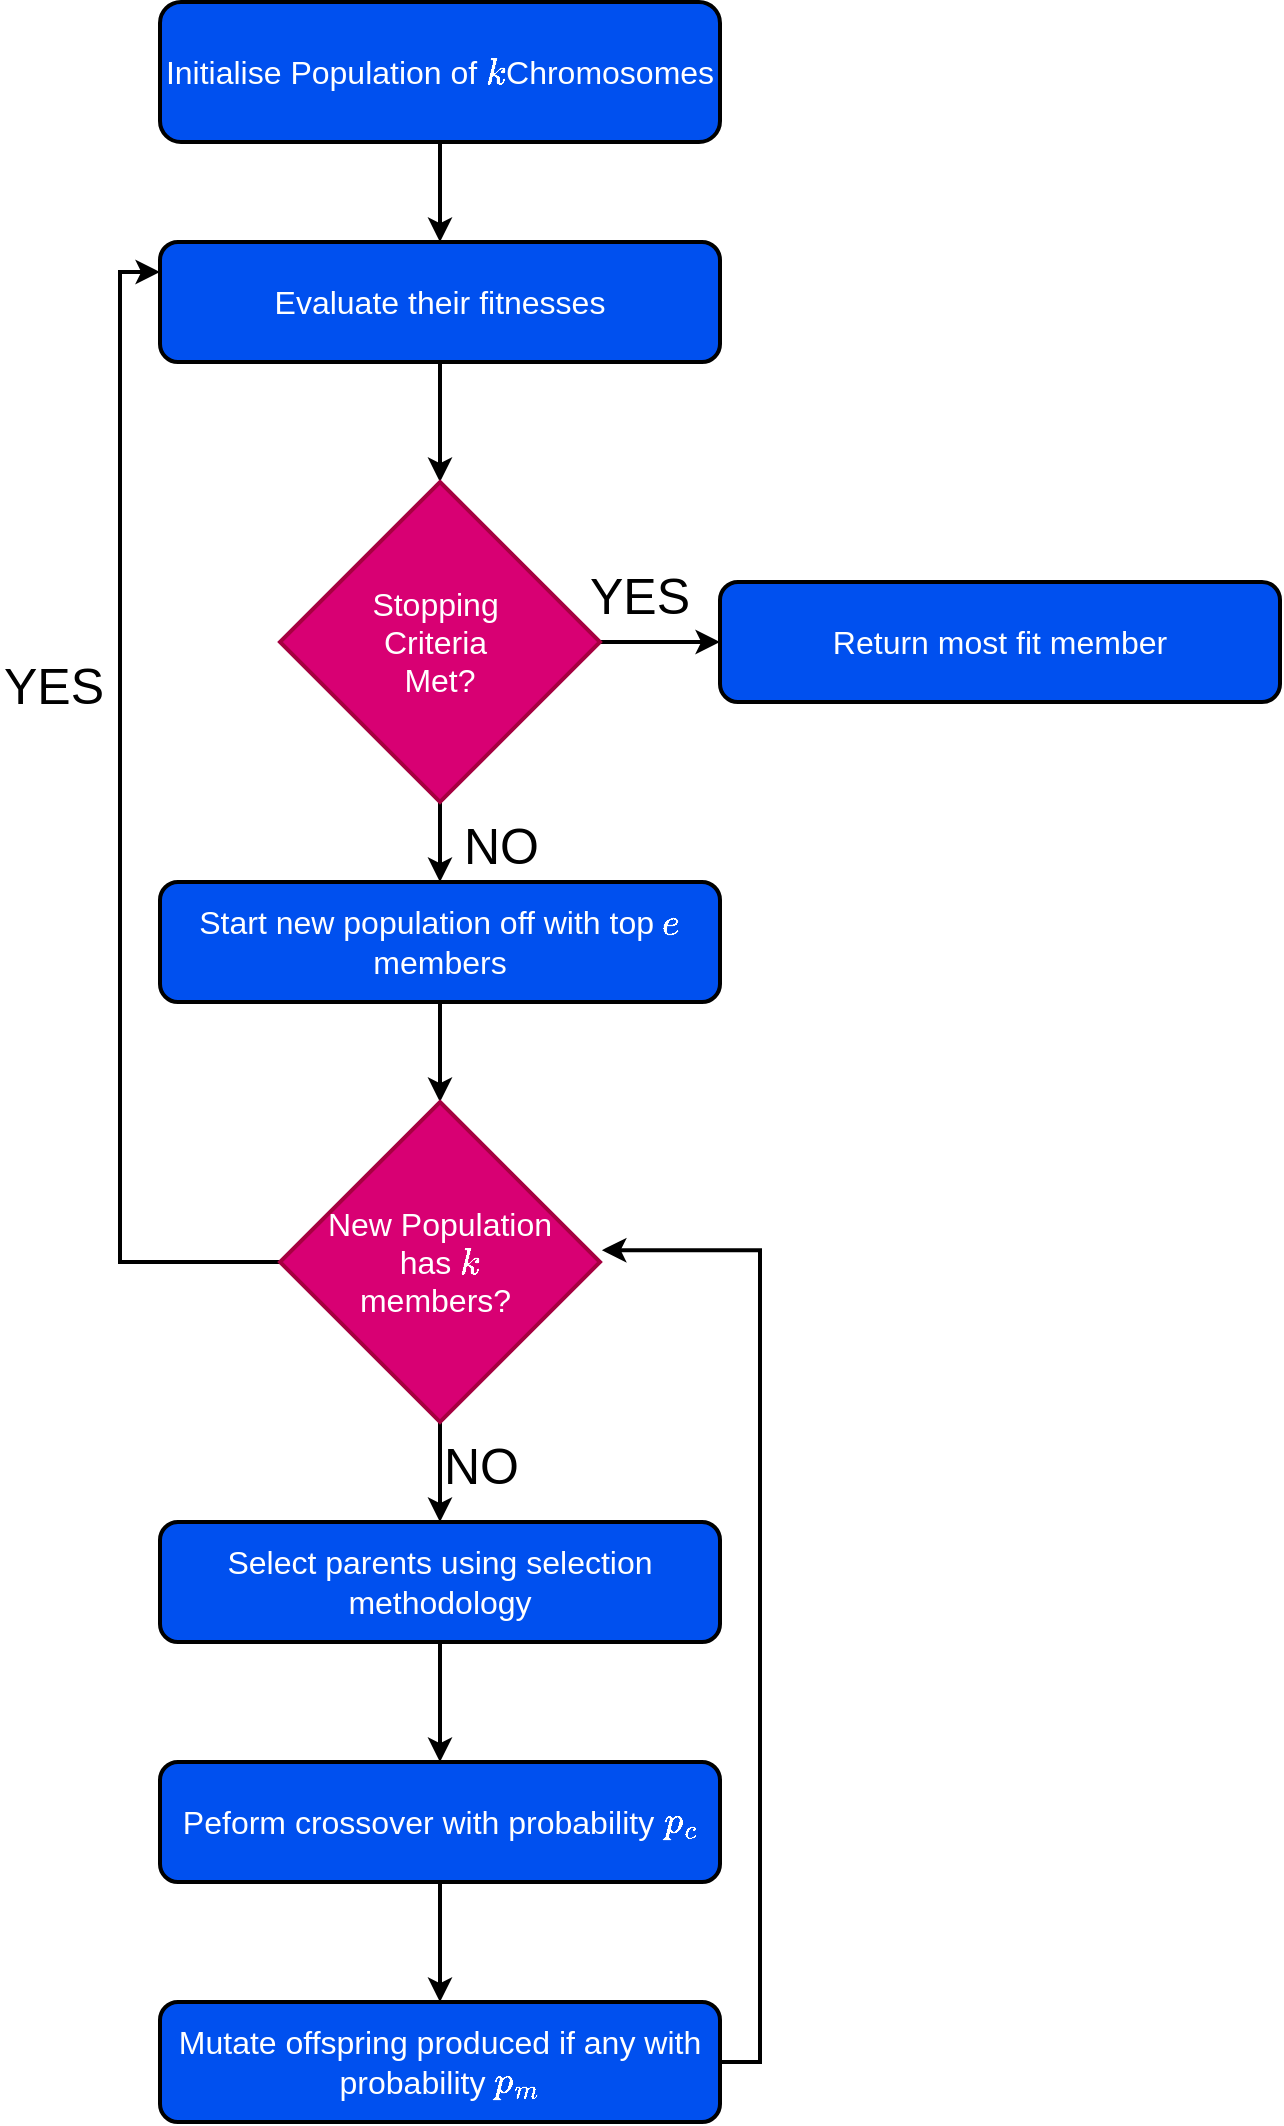 <mxfile version="12.1.7" type="device" pages="1"><diagram id="uFiCwWbGMG_GNOJp8hIe" name="Page-1"><mxGraphModel dx="932" dy="615" grid="1" gridSize="10" guides="1" tooltips="1" connect="1" arrows="1" fold="1" page="1" pageScale="1" pageWidth="827" pageHeight="1169" math="1" shadow="0"><root><mxCell id="0"/><mxCell id="1" parent="0"/><mxCell id="FmkcdWz3yP6dKPY8Gmtd-4" style="edgeStyle=orthogonalEdgeStyle;rounded=0;orthogonalLoop=1;jettySize=auto;html=1;exitX=0.5;exitY=1;exitDx=0;exitDy=0;entryX=0.5;entryY=0;entryDx=0;entryDy=0;strokeWidth=2;" edge="1" parent="1" source="FmkcdWz3yP6dKPY8Gmtd-1" target="FmkcdWz3yP6dKPY8Gmtd-2"><mxGeometry relative="1" as="geometry"/></mxCell><mxCell id="FmkcdWz3yP6dKPY8Gmtd-1" value="&lt;font style=&quot;font-size: 16px&quot;&gt;Initialise Population of `k&lt;br&gt;`Chromosomes&lt;/font&gt;" style="rounded=1;whiteSpace=wrap;html=1;fillColor=#0050ef;strokeColor=#000000;fontColor=#ffffff;strokeWidth=2;" vertex="1" parent="1"><mxGeometry x="200" y="40" width="280" height="70" as="geometry"/></mxCell><mxCell id="FmkcdWz3yP6dKPY8Gmtd-5" style="edgeStyle=orthogonalEdgeStyle;rounded=0;orthogonalLoop=1;jettySize=auto;html=1;exitX=0.5;exitY=1;exitDx=0;exitDy=0;entryX=0.5;entryY=0;entryDx=0;entryDy=0;strokeWidth=2;" edge="1" parent="1" source="FmkcdWz3yP6dKPY8Gmtd-2"><mxGeometry relative="1" as="geometry"><mxPoint x="340" y="280" as="targetPoint"/></mxGeometry></mxCell><mxCell id="FmkcdWz3yP6dKPY8Gmtd-2" value="&lt;span style=&quot;font-size: 16px&quot;&gt;Evaluate their fitnesses&lt;/span&gt;" style="rounded=1;whiteSpace=wrap;html=1;fillColor=#0050ef;strokeColor=#000000;fontColor=#ffffff;strokeWidth=2;" vertex="1" parent="1"><mxGeometry x="200" y="160" width="280" height="60" as="geometry"/></mxCell><mxCell id="FmkcdWz3yP6dKPY8Gmtd-7" style="edgeStyle=orthogonalEdgeStyle;rounded=0;orthogonalLoop=1;jettySize=auto;html=1;exitX=1;exitY=0.5;exitDx=0;exitDy=0;strokeWidth=2;" edge="1" parent="1" source="FmkcdWz3yP6dKPY8Gmtd-6"><mxGeometry relative="1" as="geometry"><mxPoint x="480" y="360" as="targetPoint"/></mxGeometry></mxCell><mxCell id="FmkcdWz3yP6dKPY8Gmtd-9" style="edgeStyle=orthogonalEdgeStyle;rounded=0;orthogonalLoop=1;jettySize=auto;html=1;exitX=0.5;exitY=1;exitDx=0;exitDy=0;strokeWidth=2;" edge="1" parent="1" source="FmkcdWz3yP6dKPY8Gmtd-6"><mxGeometry relative="1" as="geometry"><mxPoint x="340" y="480" as="targetPoint"/></mxGeometry></mxCell><mxCell id="FmkcdWz3yP6dKPY8Gmtd-6" value="&lt;font style=&quot;font-size: 16px&quot;&gt;Stopping&amp;nbsp;&lt;br&gt;Criteria&amp;nbsp;&lt;br&gt;Met?&lt;/font&gt;" style="rhombus;whiteSpace=wrap;html=1;strokeColor=#A50040;strokeWidth=2;fillColor=#d80073;fontColor=#ffffff;" vertex="1" parent="1"><mxGeometry x="260" y="280" width="160" height="160" as="geometry"/></mxCell><mxCell id="FmkcdWz3yP6dKPY8Gmtd-8" value="&lt;span style=&quot;font-size: 16px&quot;&gt;Return most fit member&lt;/span&gt;" style="rounded=1;whiteSpace=wrap;html=1;fillColor=#0050ef;strokeColor=#000000;fontColor=#ffffff;strokeWidth=2;" vertex="1" parent="1"><mxGeometry x="480" y="330" width="280" height="60" as="geometry"/></mxCell><mxCell id="FmkcdWz3yP6dKPY8Gmtd-12" style="edgeStyle=orthogonalEdgeStyle;rounded=0;orthogonalLoop=1;jettySize=auto;html=1;exitX=0.5;exitY=1;exitDx=0;exitDy=0;entryX=0.5;entryY=0;entryDx=0;entryDy=0;strokeWidth=2;" edge="1" parent="1" source="FmkcdWz3yP6dKPY8Gmtd-10" target="FmkcdWz3yP6dKPY8Gmtd-11"><mxGeometry relative="1" as="geometry"/></mxCell><mxCell id="FmkcdWz3yP6dKPY8Gmtd-10" value="&lt;span style=&quot;font-size: 16px&quot;&gt;Start new population off with top `e` members&lt;/span&gt;" style="rounded=1;whiteSpace=wrap;html=1;fillColor=#0050ef;strokeColor=#000000;fontColor=#ffffff;strokeWidth=2;" vertex="1" parent="1"><mxGeometry x="200" y="480" width="280" height="60" as="geometry"/></mxCell><mxCell id="FmkcdWz3yP6dKPY8Gmtd-13" style="edgeStyle=orthogonalEdgeStyle;rounded=0;orthogonalLoop=1;jettySize=auto;html=1;exitX=0;exitY=0.5;exitDx=0;exitDy=0;strokeWidth=2;entryX=0;entryY=0.25;entryDx=0;entryDy=0;" edge="1" parent="1" source="FmkcdWz3yP6dKPY8Gmtd-11" target="FmkcdWz3yP6dKPY8Gmtd-2"><mxGeometry relative="1" as="geometry"><mxPoint x="70" y="520" as="targetPoint"/></mxGeometry></mxCell><mxCell id="FmkcdWz3yP6dKPY8Gmtd-14" style="edgeStyle=orthogonalEdgeStyle;rounded=0;orthogonalLoop=1;jettySize=auto;html=1;exitX=0.5;exitY=1;exitDx=0;exitDy=0;strokeWidth=2;" edge="1" parent="1" source="FmkcdWz3yP6dKPY8Gmtd-11"><mxGeometry relative="1" as="geometry"><mxPoint x="340" y="800" as="targetPoint"/></mxGeometry></mxCell><mxCell id="FmkcdWz3yP6dKPY8Gmtd-11" value="&lt;span style=&quot;font-size: 16px&quot;&gt;New Population&lt;br&gt;&amp;nbsp;has `k`&amp;nbsp;&lt;br&gt;members?&amp;nbsp;&lt;br&gt;&lt;/span&gt;" style="rhombus;whiteSpace=wrap;html=1;strokeColor=#A50040;strokeWidth=2;fillColor=#d80073;fontColor=#ffffff;" vertex="1" parent="1"><mxGeometry x="260" y="590" width="160" height="160" as="geometry"/></mxCell><mxCell id="FmkcdWz3yP6dKPY8Gmtd-16" style="edgeStyle=orthogonalEdgeStyle;rounded=0;orthogonalLoop=1;jettySize=auto;html=1;exitX=0.5;exitY=1;exitDx=0;exitDy=0;strokeWidth=2;" edge="1" parent="1" source="FmkcdWz3yP6dKPY8Gmtd-15"><mxGeometry relative="1" as="geometry"><mxPoint x="340" y="920" as="targetPoint"/></mxGeometry></mxCell><mxCell id="FmkcdWz3yP6dKPY8Gmtd-15" value="&lt;span style=&quot;font-size: 16px&quot;&gt;Select parents using selection methodology&lt;/span&gt;" style="rounded=1;whiteSpace=wrap;html=1;fillColor=#0050ef;strokeColor=#000000;fontColor=#ffffff;strokeWidth=2;" vertex="1" parent="1"><mxGeometry x="200" y="800" width="280" height="60" as="geometry"/></mxCell><mxCell id="FmkcdWz3yP6dKPY8Gmtd-18" style="edgeStyle=orthogonalEdgeStyle;rounded=0;orthogonalLoop=1;jettySize=auto;html=1;exitX=0.5;exitY=1;exitDx=0;exitDy=0;strokeWidth=2;" edge="1" parent="1" source="FmkcdWz3yP6dKPY8Gmtd-17"><mxGeometry relative="1" as="geometry"><mxPoint x="340" y="1040" as="targetPoint"/></mxGeometry></mxCell><mxCell id="FmkcdWz3yP6dKPY8Gmtd-17" value="&lt;span style=&quot;font-size: 16px&quot;&gt;Peform crossover with probability `p_c`&lt;/span&gt;" style="rounded=1;whiteSpace=wrap;html=1;fillColor=#0050ef;strokeColor=#000000;fontColor=#ffffff;strokeWidth=2;" vertex="1" parent="1"><mxGeometry x="200" y="920" width="280" height="60" as="geometry"/></mxCell><mxCell id="FmkcdWz3yP6dKPY8Gmtd-20" style="edgeStyle=orthogonalEdgeStyle;rounded=0;orthogonalLoop=1;jettySize=auto;html=1;exitX=1;exitY=0.5;exitDx=0;exitDy=0;entryX=1.006;entryY=0.463;entryDx=0;entryDy=0;entryPerimeter=0;strokeWidth=2;" edge="1" parent="1" source="FmkcdWz3yP6dKPY8Gmtd-19" target="FmkcdWz3yP6dKPY8Gmtd-11"><mxGeometry relative="1" as="geometry"/></mxCell><mxCell id="FmkcdWz3yP6dKPY8Gmtd-19" value="&lt;span style=&quot;font-size: 16px&quot;&gt;Mutate offspring produced if any with probability `p_m`&lt;/span&gt;" style="rounded=1;whiteSpace=wrap;html=1;fillColor=#0050ef;strokeColor=#000000;fontColor=#ffffff;strokeWidth=2;" vertex="1" parent="1"><mxGeometry x="200" y="1040" width="280" height="60" as="geometry"/></mxCell><mxCell id="FmkcdWz3yP6dKPY8Gmtd-21" value="&lt;font style=&quot;font-size: 25px&quot;&gt;YES&lt;/font&gt;" style="text;html=1;" vertex="1" parent="1"><mxGeometry x="413" y="315" width="240" height="30" as="geometry"/></mxCell><mxCell id="FmkcdWz3yP6dKPY8Gmtd-22" value="&lt;font style=&quot;font-size: 25px&quot;&gt;NO&lt;/font&gt;" style="text;html=1;" vertex="1" parent="1"><mxGeometry x="350" y="440" width="240" height="30" as="geometry"/></mxCell><mxCell id="FmkcdWz3yP6dKPY8Gmtd-23" value="&lt;font style=&quot;font-size: 25px&quot;&gt;NO&lt;/font&gt;" style="text;html=1;" vertex="1" parent="1"><mxGeometry x="340" y="750" width="240" height="30" as="geometry"/></mxCell><mxCell id="FmkcdWz3yP6dKPY8Gmtd-24" value="&lt;font style=&quot;font-size: 25px&quot;&gt;YES&lt;/font&gt;" style="text;html=1;" vertex="1" parent="1"><mxGeometry x="120" y="360" width="240" height="30" as="geometry"/></mxCell></root></mxGraphModel></diagram></mxfile>